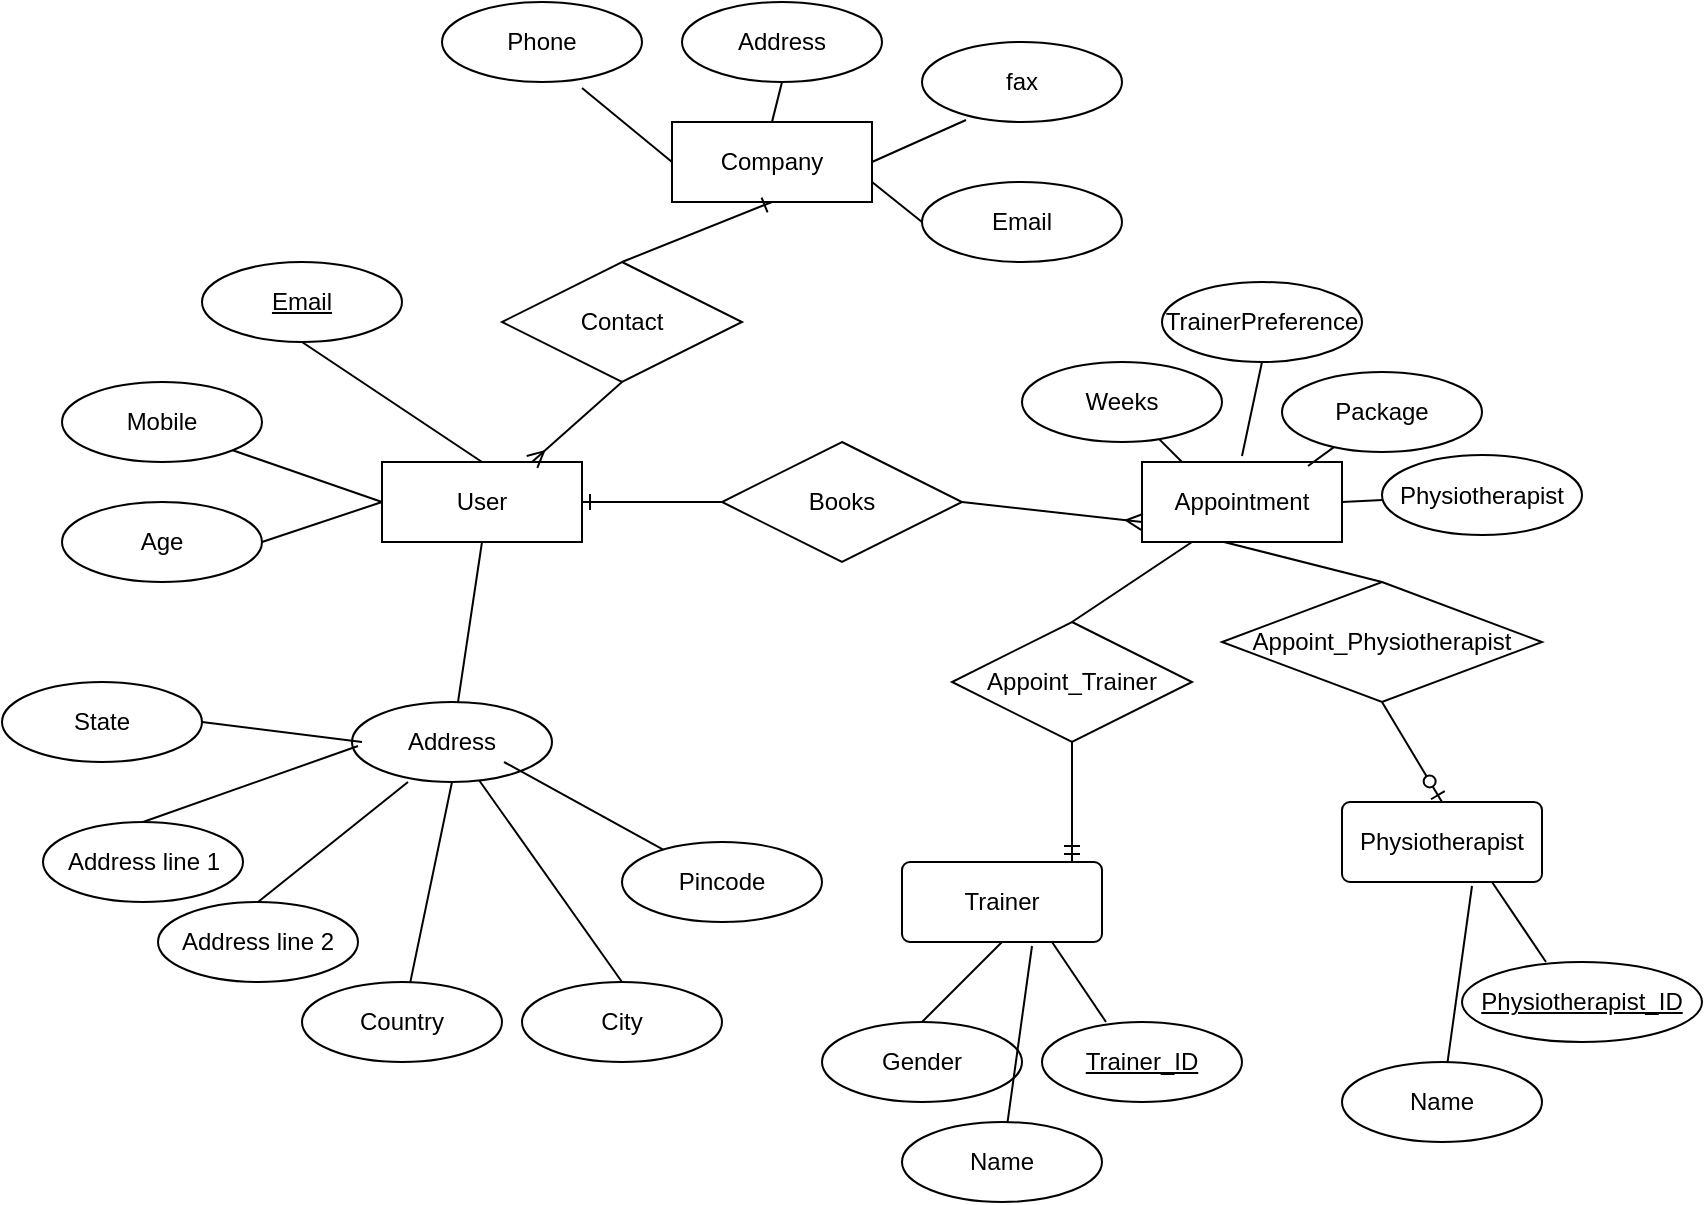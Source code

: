 <mxfile version="14.9.6" type="github"><diagram id="R2lEEEUBdFMjLlhIrx00" name="Page-1"><mxGraphModel dx="652" dy="250" grid="1" gridSize="10" guides="1" tooltips="1" connect="1" arrows="1" fold="1" page="1" pageScale="1" pageWidth="850" pageHeight="1100" math="0" shadow="0" extFonts="Permanent Marker^https://fonts.googleapis.com/css?family=Permanent+Marker"><root><mxCell id="0"/><mxCell id="1" parent="0"/><mxCell id="UXgTvWGPTM_H-IaMotlU-1" value="User" style="whiteSpace=wrap;html=1;align=center;" vertex="1" parent="1"><mxGeometry x="220" y="450" width="100" height="40" as="geometry"/></mxCell><mxCell id="UXgTvWGPTM_H-IaMotlU-2" value="Appointment" style="whiteSpace=wrap;html=1;align=center;" vertex="1" parent="1"><mxGeometry x="600" y="450" width="100" height="40" as="geometry"/></mxCell><mxCell id="UXgTvWGPTM_H-IaMotlU-4" value="Email" style="ellipse;whiteSpace=wrap;html=1;align=center;fontStyle=4;" vertex="1" parent="1"><mxGeometry x="130" y="350" width="100" height="40" as="geometry"/></mxCell><mxCell id="UXgTvWGPTM_H-IaMotlU-6" value="" style="endArrow=none;html=1;rounded=0;exitX=0.5;exitY=1;exitDx=0;exitDy=0;entryX=0.5;entryY=0;entryDx=0;entryDy=0;" edge="1" parent="1" source="UXgTvWGPTM_H-IaMotlU-4" target="UXgTvWGPTM_H-IaMotlU-1"><mxGeometry relative="1" as="geometry"><mxPoint x="350" y="480" as="sourcePoint"/><mxPoint x="510" y="480" as="targetPoint"/></mxGeometry></mxCell><mxCell id="UXgTvWGPTM_H-IaMotlU-7" value="Mobile" style="ellipse;whiteSpace=wrap;html=1;align=center;" vertex="1" parent="1"><mxGeometry x="60" y="410" width="100" height="40" as="geometry"/></mxCell><mxCell id="UXgTvWGPTM_H-IaMotlU-9" value="Address" style="ellipse;whiteSpace=wrap;html=1;align=center;" vertex="1" parent="1"><mxGeometry x="205" y="570" width="100" height="40" as="geometry"/></mxCell><mxCell id="UXgTvWGPTM_H-IaMotlU-10" value="Age" style="ellipse;whiteSpace=wrap;html=1;align=center;" vertex="1" parent="1"><mxGeometry x="60" y="470" width="100" height="40" as="geometry"/></mxCell><mxCell id="UXgTvWGPTM_H-IaMotlU-12" value="" style="endArrow=none;html=1;rounded=0;exitX=1;exitY=1;exitDx=0;exitDy=0;entryX=0;entryY=0.5;entryDx=0;entryDy=0;" edge="1" parent="1" source="UXgTvWGPTM_H-IaMotlU-7" target="UXgTvWGPTM_H-IaMotlU-1"><mxGeometry relative="1" as="geometry"><mxPoint x="130" y="420" as="sourcePoint"/><mxPoint x="210" y="460" as="targetPoint"/></mxGeometry></mxCell><mxCell id="UXgTvWGPTM_H-IaMotlU-13" value="" style="endArrow=none;html=1;rounded=0;exitX=1;exitY=0.5;exitDx=0;exitDy=0;entryX=0;entryY=0.5;entryDx=0;entryDy=0;" edge="1" parent="1" source="UXgTvWGPTM_H-IaMotlU-10" target="UXgTvWGPTM_H-IaMotlU-1"><mxGeometry relative="1" as="geometry"><mxPoint x="350" y="480" as="sourcePoint"/><mxPoint x="510" y="480" as="targetPoint"/></mxGeometry></mxCell><mxCell id="UXgTvWGPTM_H-IaMotlU-14" value="" style="endArrow=none;html=1;rounded=0;entryX=0.5;entryY=1;entryDx=0;entryDy=0;" edge="1" parent="1" source="UXgTvWGPTM_H-IaMotlU-9" target="UXgTvWGPTM_H-IaMotlU-1"><mxGeometry relative="1" as="geometry"><mxPoint x="495" y="520" as="sourcePoint"/><mxPoint x="390" y="530" as="targetPoint"/></mxGeometry></mxCell><mxCell id="UXgTvWGPTM_H-IaMotlU-15" value="Address line 2" style="ellipse;whiteSpace=wrap;html=1;align=center;" vertex="1" parent="1"><mxGeometry x="108" y="670" width="100" height="40" as="geometry"/></mxCell><mxCell id="UXgTvWGPTM_H-IaMotlU-16" value="" style="endArrow=none;html=1;rounded=0;exitX=0.5;exitY=0;exitDx=0;exitDy=0;" edge="1" source="UXgTvWGPTM_H-IaMotlU-15" parent="1"><mxGeometry relative="1" as="geometry"><mxPoint x="398" y="620" as="sourcePoint"/><mxPoint x="233" y="610" as="targetPoint"/></mxGeometry></mxCell><mxCell id="UXgTvWGPTM_H-IaMotlU-17" value="" style="endArrow=none;html=1;rounded=0;" edge="1" parent="1" target="UXgTvWGPTM_H-IaMotlU-9"><mxGeometry relative="1" as="geometry"><mxPoint x="340" y="710" as="sourcePoint"/><mxPoint x="330" y="820" as="targetPoint"/></mxGeometry></mxCell><mxCell id="UXgTvWGPTM_H-IaMotlU-18" value="City" style="ellipse;whiteSpace=wrap;html=1;align=center;" vertex="1" parent="1"><mxGeometry x="290" y="710" width="100" height="40" as="geometry"/></mxCell><mxCell id="UXgTvWGPTM_H-IaMotlU-19" value="State" style="ellipse;whiteSpace=wrap;html=1;align=center;" vertex="1" parent="1"><mxGeometry x="30" y="560" width="100" height="40" as="geometry"/></mxCell><mxCell id="UXgTvWGPTM_H-IaMotlU-21" value="" style="endArrow=none;html=1;rounded=0;entryX=0.5;entryY=1;entryDx=0;entryDy=0;" edge="1" source="UXgTvWGPTM_H-IaMotlU-22" parent="1" target="UXgTvWGPTM_H-IaMotlU-9"><mxGeometry relative="1" as="geometry"><mxPoint x="530" y="670" as="sourcePoint"/><mxPoint x="280" y="610" as="targetPoint"/></mxGeometry></mxCell><mxCell id="UXgTvWGPTM_H-IaMotlU-22" value="Country" style="ellipse;whiteSpace=wrap;html=1;align=center;" vertex="1" parent="1"><mxGeometry x="180" y="710" width="100" height="40" as="geometry"/></mxCell><mxCell id="UXgTvWGPTM_H-IaMotlU-23" value="Books" style="shape=rhombus;perimeter=rhombusPerimeter;whiteSpace=wrap;html=1;align=center;" vertex="1" parent="1"><mxGeometry x="390" y="440" width="120" height="60" as="geometry"/></mxCell><mxCell id="UXgTvWGPTM_H-IaMotlU-27" value="Address line 1" style="ellipse;whiteSpace=wrap;html=1;align=center;" vertex="1" parent="1"><mxGeometry x="50.5" y="630" width="100" height="40" as="geometry"/></mxCell><mxCell id="UXgTvWGPTM_H-IaMotlU-28" value="" style="endArrow=none;html=1;rounded=0;exitX=0.5;exitY=0;exitDx=0;exitDy=0;entryX=0;entryY=0.5;entryDx=0;entryDy=0;" edge="1" source="UXgTvWGPTM_H-IaMotlU-27" parent="1"><mxGeometry relative="1" as="geometry"><mxPoint x="340.5" y="580" as="sourcePoint"/><mxPoint x="208" y="592" as="targetPoint"/></mxGeometry></mxCell><mxCell id="UXgTvWGPTM_H-IaMotlU-34" value="" style="endArrow=none;html=1;rounded=0;exitX=1;exitY=0.5;exitDx=0;exitDy=0;" edge="1" parent="1" source="UXgTvWGPTM_H-IaMotlU-19"><mxGeometry relative="1" as="geometry"><mxPoint x="290" y="540" as="sourcePoint"/><mxPoint x="210" y="590" as="targetPoint"/></mxGeometry></mxCell><mxCell id="UXgTvWGPTM_H-IaMotlU-35" value="Pincode" style="ellipse;whiteSpace=wrap;html=1;align=center;" vertex="1" parent="1"><mxGeometry x="340" y="640" width="100" height="40" as="geometry"/></mxCell><mxCell id="UXgTvWGPTM_H-IaMotlU-36" value="" style="endArrow=none;html=1;rounded=0;" edge="1" parent="1" target="UXgTvWGPTM_H-IaMotlU-35"><mxGeometry relative="1" as="geometry"><mxPoint x="281" y="600" as="sourcePoint"/><mxPoint x="450" y="640" as="targetPoint"/></mxGeometry></mxCell><mxCell id="UXgTvWGPTM_H-IaMotlU-51" value="" style="fontSize=12;html=1;endArrow=ERmany;exitX=1;exitY=0.5;exitDx=0;exitDy=0;entryX=0;entryY=0.75;entryDx=0;entryDy=0;" edge="1" parent="1" source="UXgTvWGPTM_H-IaMotlU-23" target="UXgTvWGPTM_H-IaMotlU-2"><mxGeometry width="100" height="100" relative="1" as="geometry"><mxPoint x="320" y="590" as="sourcePoint"/><mxPoint x="420" y="490" as="targetPoint"/></mxGeometry></mxCell><mxCell id="UXgTvWGPTM_H-IaMotlU-53" value="Weeks" style="ellipse;whiteSpace=wrap;html=1;align=center;" vertex="1" parent="1"><mxGeometry x="540" y="400" width="100" height="40" as="geometry"/></mxCell><mxCell id="UXgTvWGPTM_H-IaMotlU-54" value="" style="endArrow=none;html=1;rounded=0;entryX=0;entryY=0.5;entryDx=0;entryDy=0;" edge="1" source="UXgTvWGPTM_H-IaMotlU-53" parent="1"><mxGeometry relative="1" as="geometry"><mxPoint x="530" y="400" as="sourcePoint"/><mxPoint x="620" y="450" as="targetPoint"/></mxGeometry></mxCell><mxCell id="UXgTvWGPTM_H-IaMotlU-55" value="TrainerPreference" style="ellipse;whiteSpace=wrap;html=1;align=center;" vertex="1" parent="1"><mxGeometry x="610" y="360" width="100" height="40" as="geometry"/></mxCell><mxCell id="UXgTvWGPTM_H-IaMotlU-56" value="" style="endArrow=none;html=1;rounded=0;exitX=0.5;exitY=1;exitDx=0;exitDy=0;" edge="1" source="UXgTvWGPTM_H-IaMotlU-55" parent="1"><mxGeometry relative="1" as="geometry"><mxPoint x="590" y="350" as="sourcePoint"/><mxPoint x="650" y="447" as="targetPoint"/></mxGeometry></mxCell><mxCell id="UXgTvWGPTM_H-IaMotlU-57" value="Package" style="ellipse;whiteSpace=wrap;html=1;align=center;" vertex="1" parent="1"><mxGeometry x="670" y="405" width="100" height="40" as="geometry"/></mxCell><mxCell id="UXgTvWGPTM_H-IaMotlU-58" value="" style="endArrow=none;html=1;rounded=0;entryX=0.83;entryY=0.05;entryDx=0;entryDy=0;entryPerimeter=0;" edge="1" source="UXgTvWGPTM_H-IaMotlU-57" parent="1" target="UXgTvWGPTM_H-IaMotlU-2"><mxGeometry relative="1" as="geometry"><mxPoint x="660" y="405" as="sourcePoint"/><mxPoint x="750" y="455" as="targetPoint"/></mxGeometry></mxCell><mxCell id="UXgTvWGPTM_H-IaMotlU-59" value="" style="endArrow=none;html=1;rounded=0;entryX=1;entryY=0.5;entryDx=0;entryDy=0;" edge="1" source="UXgTvWGPTM_H-IaMotlU-60" parent="1" target="UXgTvWGPTM_H-IaMotlU-2"><mxGeometry relative="1" as="geometry"><mxPoint x="710" y="446.5" as="sourcePoint"/><mxPoint x="733" y="493.5" as="targetPoint"/></mxGeometry></mxCell><mxCell id="UXgTvWGPTM_H-IaMotlU-60" value="Physiotherapist" style="ellipse;whiteSpace=wrap;html=1;align=center;" vertex="1" parent="1"><mxGeometry x="720" y="446.5" width="100" height="40" as="geometry"/></mxCell><mxCell id="UXgTvWGPTM_H-IaMotlU-61" value="" style="edgeStyle=entityRelationEdgeStyle;fontSize=12;html=1;endArrow=ERone;endFill=1;exitX=0;exitY=0.5;exitDx=0;exitDy=0;entryX=1;entryY=0.5;entryDx=0;entryDy=0;" edge="1" parent="1" source="UXgTvWGPTM_H-IaMotlU-23" target="UXgTvWGPTM_H-IaMotlU-1"><mxGeometry width="100" height="100" relative="1" as="geometry"><mxPoint x="510" y="490" as="sourcePoint"/><mxPoint x="610" y="390" as="targetPoint"/></mxGeometry></mxCell><mxCell id="UXgTvWGPTM_H-IaMotlU-62" value="Trainer" style="rounded=1;arcSize=10;whiteSpace=wrap;html=1;align=center;" vertex="1" parent="1"><mxGeometry x="480" y="650" width="100" height="40" as="geometry"/></mxCell><mxCell id="UXgTvWGPTM_H-IaMotlU-64" value="Gender" style="ellipse;whiteSpace=wrap;html=1;align=center;" vertex="1" parent="1"><mxGeometry x="440" y="730" width="100" height="40" as="geometry"/></mxCell><mxCell id="UXgTvWGPTM_H-IaMotlU-65" value="Name" style="ellipse;whiteSpace=wrap;html=1;align=center;" vertex="1" parent="1"><mxGeometry x="480" y="780" width="100" height="40" as="geometry"/></mxCell><mxCell id="UXgTvWGPTM_H-IaMotlU-67" value="" style="endArrow=none;html=1;rounded=0;exitX=0.5;exitY=0;exitDx=0;exitDy=0;entryX=0.5;entryY=1;entryDx=0;entryDy=0;" edge="1" parent="1" source="UXgTvWGPTM_H-IaMotlU-64" target="UXgTvWGPTM_H-IaMotlU-62"><mxGeometry relative="1" as="geometry"><mxPoint x="420" y="700" as="sourcePoint"/><mxPoint x="580" y="700" as="targetPoint"/></mxGeometry></mxCell><mxCell id="UXgTvWGPTM_H-IaMotlU-68" value="" style="endArrow=none;html=1;rounded=0;entryX=0.65;entryY=1.05;entryDx=0;entryDy=0;entryPerimeter=0;" edge="1" parent="1" source="UXgTvWGPTM_H-IaMotlU-65" target="UXgTvWGPTM_H-IaMotlU-62"><mxGeometry relative="1" as="geometry"><mxPoint x="420" y="720" as="sourcePoint"/><mxPoint x="580" y="720" as="targetPoint"/></mxGeometry></mxCell><mxCell id="UXgTvWGPTM_H-IaMotlU-69" value="" style="endArrow=none;html=1;rounded=0;entryX=0.22;entryY=0;entryDx=0;entryDy=0;entryPerimeter=0;exitX=0.75;exitY=1;exitDx=0;exitDy=0;" edge="1" parent="1" source="UXgTvWGPTM_H-IaMotlU-62"><mxGeometry relative="1" as="geometry"><mxPoint x="420" y="720" as="sourcePoint"/><mxPoint x="582" y="730" as="targetPoint"/></mxGeometry></mxCell><mxCell id="UXgTvWGPTM_H-IaMotlU-70" value="Physiotherapist" style="rounded=1;arcSize=10;whiteSpace=wrap;html=1;align=center;" vertex="1" parent="1"><mxGeometry x="700" y="620" width="100" height="40" as="geometry"/></mxCell><mxCell id="UXgTvWGPTM_H-IaMotlU-72" value="" style="endArrow=none;html=1;rounded=0;entryX=0.22;entryY=0;entryDx=0;entryDy=0;entryPerimeter=0;exitX=0.75;exitY=1;exitDx=0;exitDy=0;" edge="1" source="UXgTvWGPTM_H-IaMotlU-70" parent="1"><mxGeometry relative="1" as="geometry"><mxPoint x="640" y="690" as="sourcePoint"/><mxPoint x="802" y="700" as="targetPoint"/></mxGeometry></mxCell><mxCell id="UXgTvWGPTM_H-IaMotlU-73" value="" style="endArrow=none;html=1;rounded=0;entryX=0.65;entryY=1.05;entryDx=0;entryDy=0;entryPerimeter=0;" edge="1" source="UXgTvWGPTM_H-IaMotlU-74" target="UXgTvWGPTM_H-IaMotlU-70" parent="1"><mxGeometry relative="1" as="geometry"><mxPoint x="640" y="690" as="sourcePoint"/><mxPoint x="800" y="690" as="targetPoint"/></mxGeometry></mxCell><mxCell id="UXgTvWGPTM_H-IaMotlU-74" value="Name" style="ellipse;whiteSpace=wrap;html=1;align=center;" vertex="1" parent="1"><mxGeometry x="700" y="750" width="100" height="40" as="geometry"/></mxCell><mxCell id="UXgTvWGPTM_H-IaMotlU-75" value="Appoint_Trainer" style="shape=rhombus;perimeter=rhombusPerimeter;whiteSpace=wrap;html=1;align=center;" vertex="1" parent="1"><mxGeometry x="505" y="530" width="120" height="60" as="geometry"/></mxCell><mxCell id="UXgTvWGPTM_H-IaMotlU-76" value="" style="fontSize=12;html=1;endArrow=ERmandOne;exitX=0.5;exitY=1;exitDx=0;exitDy=0;rounded=1;" edge="1" parent="1" source="UXgTvWGPTM_H-IaMotlU-75"><mxGeometry width="100" height="100" relative="1" as="geometry"><mxPoint x="535" y="510" as="sourcePoint"/><mxPoint x="565" y="650" as="targetPoint"/></mxGeometry></mxCell><mxCell id="UXgTvWGPTM_H-IaMotlU-77" value="" style="endArrow=none;html=1;rounded=0;exitX=0.25;exitY=1;exitDx=0;exitDy=0;entryX=0.5;entryY=0;entryDx=0;entryDy=0;" edge="1" parent="1" source="UXgTvWGPTM_H-IaMotlU-2" target="UXgTvWGPTM_H-IaMotlU-75"><mxGeometry relative="1" as="geometry"><mxPoint x="430" y="650" as="sourcePoint"/><mxPoint x="590" y="650" as="targetPoint"/></mxGeometry></mxCell><mxCell id="UXgTvWGPTM_H-IaMotlU-82" value="" style="endArrow=none;html=1;rounded=0;exitX=0.41;exitY=1;exitDx=0;exitDy=0;entryX=0.5;entryY=0;entryDx=0;entryDy=0;exitPerimeter=0;" edge="1" target="UXgTvWGPTM_H-IaMotlU-83" parent="1" source="UXgTvWGPTM_H-IaMotlU-2"><mxGeometry relative="1" as="geometry"><mxPoint x="635" y="500" as="sourcePoint"/><mxPoint x="600" y="660" as="targetPoint"/></mxGeometry></mxCell><mxCell id="UXgTvWGPTM_H-IaMotlU-83" value="Appoint_Physiotherapist" style="shape=rhombus;perimeter=rhombusPerimeter;whiteSpace=wrap;html=1;align=center;" vertex="1" parent="1"><mxGeometry x="640" y="510" width="160" height="60" as="geometry"/></mxCell><mxCell id="UXgTvWGPTM_H-IaMotlU-85" value="Trainer_ID" style="ellipse;whiteSpace=wrap;html=1;align=center;fontStyle=4;" vertex="1" parent="1"><mxGeometry x="550" y="730" width="100" height="40" as="geometry"/></mxCell><mxCell id="UXgTvWGPTM_H-IaMotlU-86" value="Physiotherapist_ID" style="ellipse;whiteSpace=wrap;html=1;align=center;fontStyle=4;" vertex="1" parent="1"><mxGeometry x="760" y="700" width="120" height="40" as="geometry"/></mxCell><mxCell id="UXgTvWGPTM_H-IaMotlU-87" value="" style="fontSize=12;html=1;endArrow=ERzeroToOne;endFill=1;entryX=0.5;entryY=0;entryDx=0;entryDy=0;" edge="1" parent="1" target="UXgTvWGPTM_H-IaMotlU-70"><mxGeometry width="100" height="100" relative="1" as="geometry"><mxPoint x="720" y="570" as="sourcePoint"/><mxPoint x="600" y="450" as="targetPoint"/></mxGeometry></mxCell><mxCell id="UXgTvWGPTM_H-IaMotlU-88" value="Company" style="whiteSpace=wrap;html=1;align=center;" vertex="1" parent="1"><mxGeometry x="365" y="280" width="100" height="40" as="geometry"/></mxCell><mxCell id="UXgTvWGPTM_H-IaMotlU-89" value="Phone" style="ellipse;whiteSpace=wrap;html=1;align=center;" vertex="1" parent="1"><mxGeometry x="250" y="220" width="100" height="40" as="geometry"/></mxCell><mxCell id="UXgTvWGPTM_H-IaMotlU-90" value="Address" style="ellipse;whiteSpace=wrap;html=1;align=center;" vertex="1" parent="1"><mxGeometry x="370" y="220" width="100" height="40" as="geometry"/></mxCell><mxCell id="UXgTvWGPTM_H-IaMotlU-91" value="fax" style="ellipse;whiteSpace=wrap;html=1;align=center;" vertex="1" parent="1"><mxGeometry x="490" y="240" width="100" height="40" as="geometry"/></mxCell><mxCell id="UXgTvWGPTM_H-IaMotlU-92" value="Email" style="ellipse;whiteSpace=wrap;html=1;align=center;" vertex="1" parent="1"><mxGeometry x="490" y="310" width="100" height="40" as="geometry"/></mxCell><mxCell id="UXgTvWGPTM_H-IaMotlU-93" value="" style="endArrow=none;html=1;rounded=0;exitX=0.7;exitY=1.075;exitDx=0;exitDy=0;exitPerimeter=0;entryX=0;entryY=0.5;entryDx=0;entryDy=0;" edge="1" parent="1" source="UXgTvWGPTM_H-IaMotlU-89" target="UXgTvWGPTM_H-IaMotlU-88"><mxGeometry relative="1" as="geometry"><mxPoint x="360" y="350" as="sourcePoint"/><mxPoint x="520" y="350" as="targetPoint"/></mxGeometry></mxCell><mxCell id="UXgTvWGPTM_H-IaMotlU-94" value="" style="endArrow=none;html=1;rounded=0;exitX=0.5;exitY=1;exitDx=0;exitDy=0;entryX=0.5;entryY=0;entryDx=0;entryDy=0;" edge="1" parent="1" source="UXgTvWGPTM_H-IaMotlU-90" target="UXgTvWGPTM_H-IaMotlU-88"><mxGeometry relative="1" as="geometry"><mxPoint x="360" y="350" as="sourcePoint"/><mxPoint x="520" y="350" as="targetPoint"/></mxGeometry></mxCell><mxCell id="UXgTvWGPTM_H-IaMotlU-95" value="" style="endArrow=none;html=1;rounded=0;exitX=1;exitY=0.5;exitDx=0;exitDy=0;entryX=0.22;entryY=0.975;entryDx=0;entryDy=0;entryPerimeter=0;" edge="1" parent="1" source="UXgTvWGPTM_H-IaMotlU-88" target="UXgTvWGPTM_H-IaMotlU-91"><mxGeometry relative="1" as="geometry"><mxPoint x="360" y="350" as="sourcePoint"/><mxPoint x="520" y="350" as="targetPoint"/></mxGeometry></mxCell><mxCell id="UXgTvWGPTM_H-IaMotlU-96" value="" style="endArrow=none;html=1;rounded=0;exitX=1;exitY=0.75;exitDx=0;exitDy=0;" edge="1" parent="1" source="UXgTvWGPTM_H-IaMotlU-88"><mxGeometry relative="1" as="geometry"><mxPoint x="360" y="350" as="sourcePoint"/><mxPoint x="490" y="330" as="targetPoint"/></mxGeometry></mxCell><mxCell id="UXgTvWGPTM_H-IaMotlU-97" value="Contact" style="shape=rhombus;perimeter=rhombusPerimeter;whiteSpace=wrap;html=1;align=center;" vertex="1" parent="1"><mxGeometry x="280" y="350" width="120" height="60" as="geometry"/></mxCell><mxCell id="UXgTvWGPTM_H-IaMotlU-100" value="" style="fontSize=12;html=1;endArrow=ERmany;entryX=0.75;entryY=0;entryDx=0;entryDy=0;exitX=0.5;exitY=1;exitDx=0;exitDy=0;" edge="1" parent="1" source="UXgTvWGPTM_H-IaMotlU-97" target="UXgTvWGPTM_H-IaMotlU-1"><mxGeometry width="100" height="100" relative="1" as="geometry"><mxPoint x="390" y="400" as="sourcePoint"/><mxPoint x="490" y="300" as="targetPoint"/></mxGeometry></mxCell><mxCell id="UXgTvWGPTM_H-IaMotlU-101" value="" style="fontSize=12;html=1;endArrow=ERone;endFill=1;exitX=0.5;exitY=0;exitDx=0;exitDy=0;entryX=0.5;entryY=1;entryDx=0;entryDy=0;" edge="1" parent="1" source="UXgTvWGPTM_H-IaMotlU-97" target="UXgTvWGPTM_H-IaMotlU-88"><mxGeometry width="100" height="100" relative="1" as="geometry"><mxPoint x="390" y="400" as="sourcePoint"/><mxPoint x="490" y="300" as="targetPoint"/></mxGeometry></mxCell></root></mxGraphModel></diagram></mxfile>